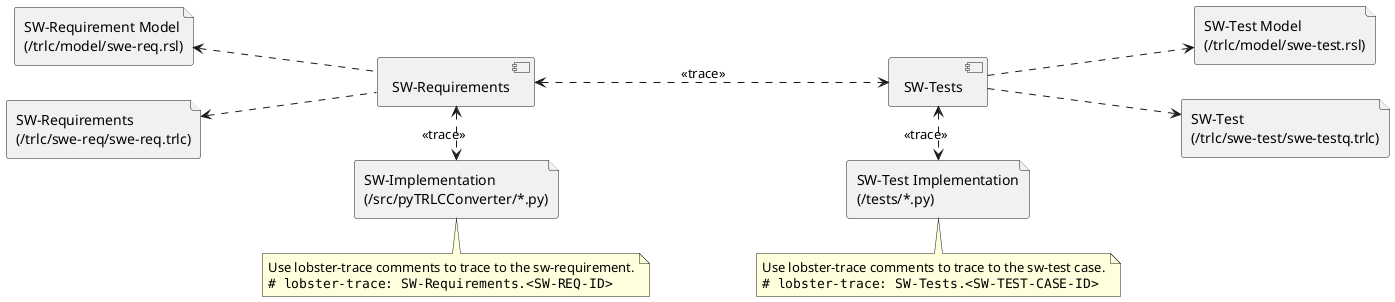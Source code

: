 @startuml tracing

left to right direction

component "SW-Requirements" as swRequirements
component "SW-Tests" as swTests
file "SW-Implementation\n(/src/pyTRLCConverter/*.py)" as swImplementation
file "SW-Test Implementation\n(/tests/*.py)" as swTestImplementation

file "SW-Requirement Model\n(/trlc/model/swe-req.rsl)" as swReqRsl
file "SW-Requirements\n(/trlc/swe-req/swe-req.trlc)" as swReqTrlc

file "SW-Test Model\n(/trlc/model/swe-test.rsl)" as swTestRsl
file "SW-Test\n(/trlc/swe-test/swe-testq.trlc)" as swTestTrlc

swReqRsl <.. swRequirements
swReqTrlc <.. swRequirements

swTests ..> swTestRsl
swTests ..> swTestTrlc

swRequirements <..> swTests: <<trace>>
swRequirements <.> swImplementation: <<trace>>
swTests <.> swTestImplementation: <<trace>>

note bottom of swImplementation
    Use lobster-trace comments to trace to the sw-requirement.
    <code>
    # lobster-trace: SW-Requirements.<SW-REQ-ID>
    </code>
end note

note bottom of swTestImplementation
    Use lobster-trace comments to trace to the sw-test case.
    <code>
    # lobster-trace: SW-Tests.<SW-TEST-CASE-ID>
    </code>
end note

@enduml
